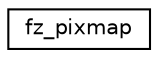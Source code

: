 digraph "Graphical Class Hierarchy"
{
 // LATEX_PDF_SIZE
  edge [fontname="Helvetica",fontsize="10",labelfontname="Helvetica",labelfontsize="10"];
  node [fontname="Helvetica",fontsize="10",shape=record];
  rankdir="LR";
  Node0 [label="fz_pixmap",height=0.2,width=0.4,color="black", fillcolor="white", style="filled",URL="$structfz__pixmap.html",tooltip=" "];
}

